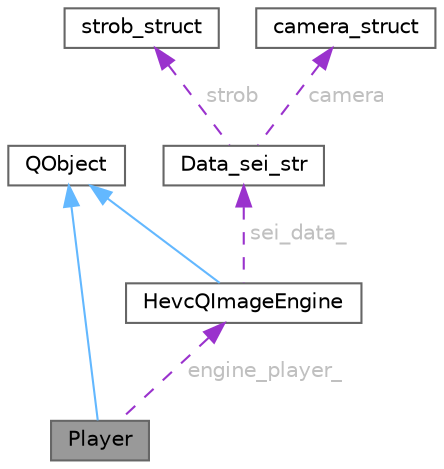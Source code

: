digraph "Player"
{
 // LATEX_PDF_SIZE
  bgcolor="transparent";
  edge [fontname=Helvetica,fontsize=10,labelfontname=Helvetica,labelfontsize=10];
  node [fontname=Helvetica,fontsize=10,shape=box,height=0.2,width=0.4];
  Node1 [id="Node000001",label="Player",height=0.2,width=0.4,color="gray40", fillcolor="grey60", style="filled", fontcolor="black",tooltip="The Player class ...go to frame, image privider."];
  Node2 -> Node1 [id="edge1_Node000001_Node000002",dir="back",color="steelblue1",style="solid",tooltip=" "];
  Node2 [id="Node000002",label="QObject",height=0.2,width=0.4,color="gray40", fillcolor="white", style="filled",tooltip=" "];
  Node3 -> Node1 [id="edge2_Node000001_Node000003",dir="back",color="darkorchid3",style="dashed",tooltip=" ",label=" engine_player_",fontcolor="grey" ];
  Node3 [id="Node000003",label="HevcQImageEngine",height=0.2,width=0.4,color="gray40", fillcolor="white", style="filled",URL="$class_hevc_q_image_engine.html",tooltip=" "];
  Node2 -> Node3 [id="edge3_Node000003_Node000002",dir="back",color="steelblue1",style="solid",tooltip=" "];
  Node4 -> Node3 [id="edge4_Node000003_Node000004",dir="back",color="darkorchid3",style="dashed",tooltip=" ",label=" sei_data_",fontcolor="grey" ];
  Node4 [id="Node000004",label="Data_sei_str",height=0.2,width=0.4,color="gray40", fillcolor="white", style="filled",URL="$struct_data__sei__str.html",tooltip=" "];
  Node5 -> Node4 [id="edge5_Node000004_Node000005",dir="back",color="darkorchid3",style="dashed",tooltip=" ",label=" strob",fontcolor="grey" ];
  Node5 [id="Node000005",label="strob_struct",height=0.2,width=0.4,color="gray40", fillcolor="white", style="filled",URL="$structstrob__struct.html",tooltip=" "];
  Node6 -> Node4 [id="edge6_Node000004_Node000006",dir="back",color="darkorchid3",style="dashed",tooltip=" ",label=" camera",fontcolor="grey" ];
  Node6 [id="Node000006",label="camera_struct",height=0.2,width=0.4,color="gray40", fillcolor="white", style="filled",URL="$structcamera__struct.html",tooltip=" "];
}
